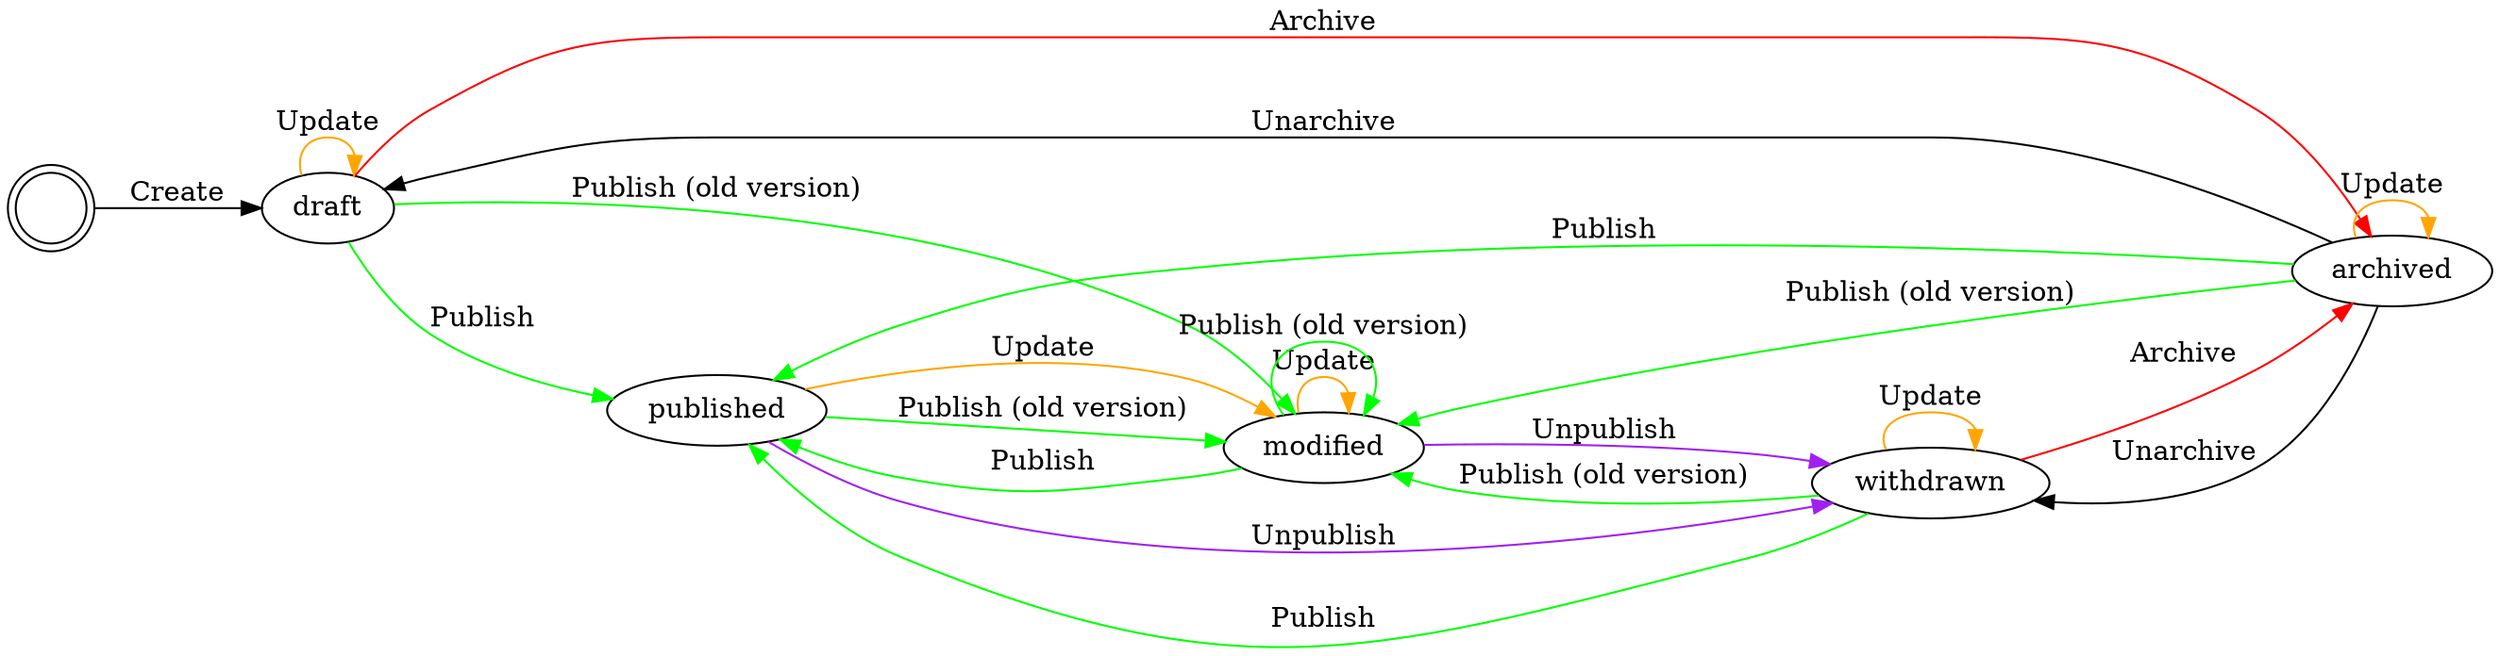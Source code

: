 digraph G {
  rankdir=LR;

  start -> draft [label="Create"];

  draft -> draft [label="Update", color=orange];
  draft -> published [label="Publish", color=green];
  draft -> modified [label="Publish (old version)", color=green];
  draft -> archived [label="Archive", color=red];
  
  published -> modified [label="Update", color=orange];
  published -> modified [label="Publish (old version)", color=green];
  published -> withdrawn [label="Unpublish", color=purple];
  
  modified -> modified [label="Update", color=orange];
  modified -> published [label="Publish", color=green];
  modified -> modified [label="Publish (old version)", color=green];
  modified -> withdrawn [label="Unpublish", color=purple];
  
  withdrawn -> withdrawn [label="Update", color=orange];
  withdrawn -> published [label="Publish", color=green];
  withdrawn -> modified [label="Publish (old version)", color=green];
  withdrawn -> archived [label="Archive", color=red];

  archived -> draft [label="Unarchive"];
  archived -> withdrawn [label="Unarchive"];
  archived -> archived [label="Update", color=orange];
  archived -> published [label="Publish", color=green];
  archived -> modified [label="Publish (old version)", color=green];

  start [label="", shape=doublecircle];
}
